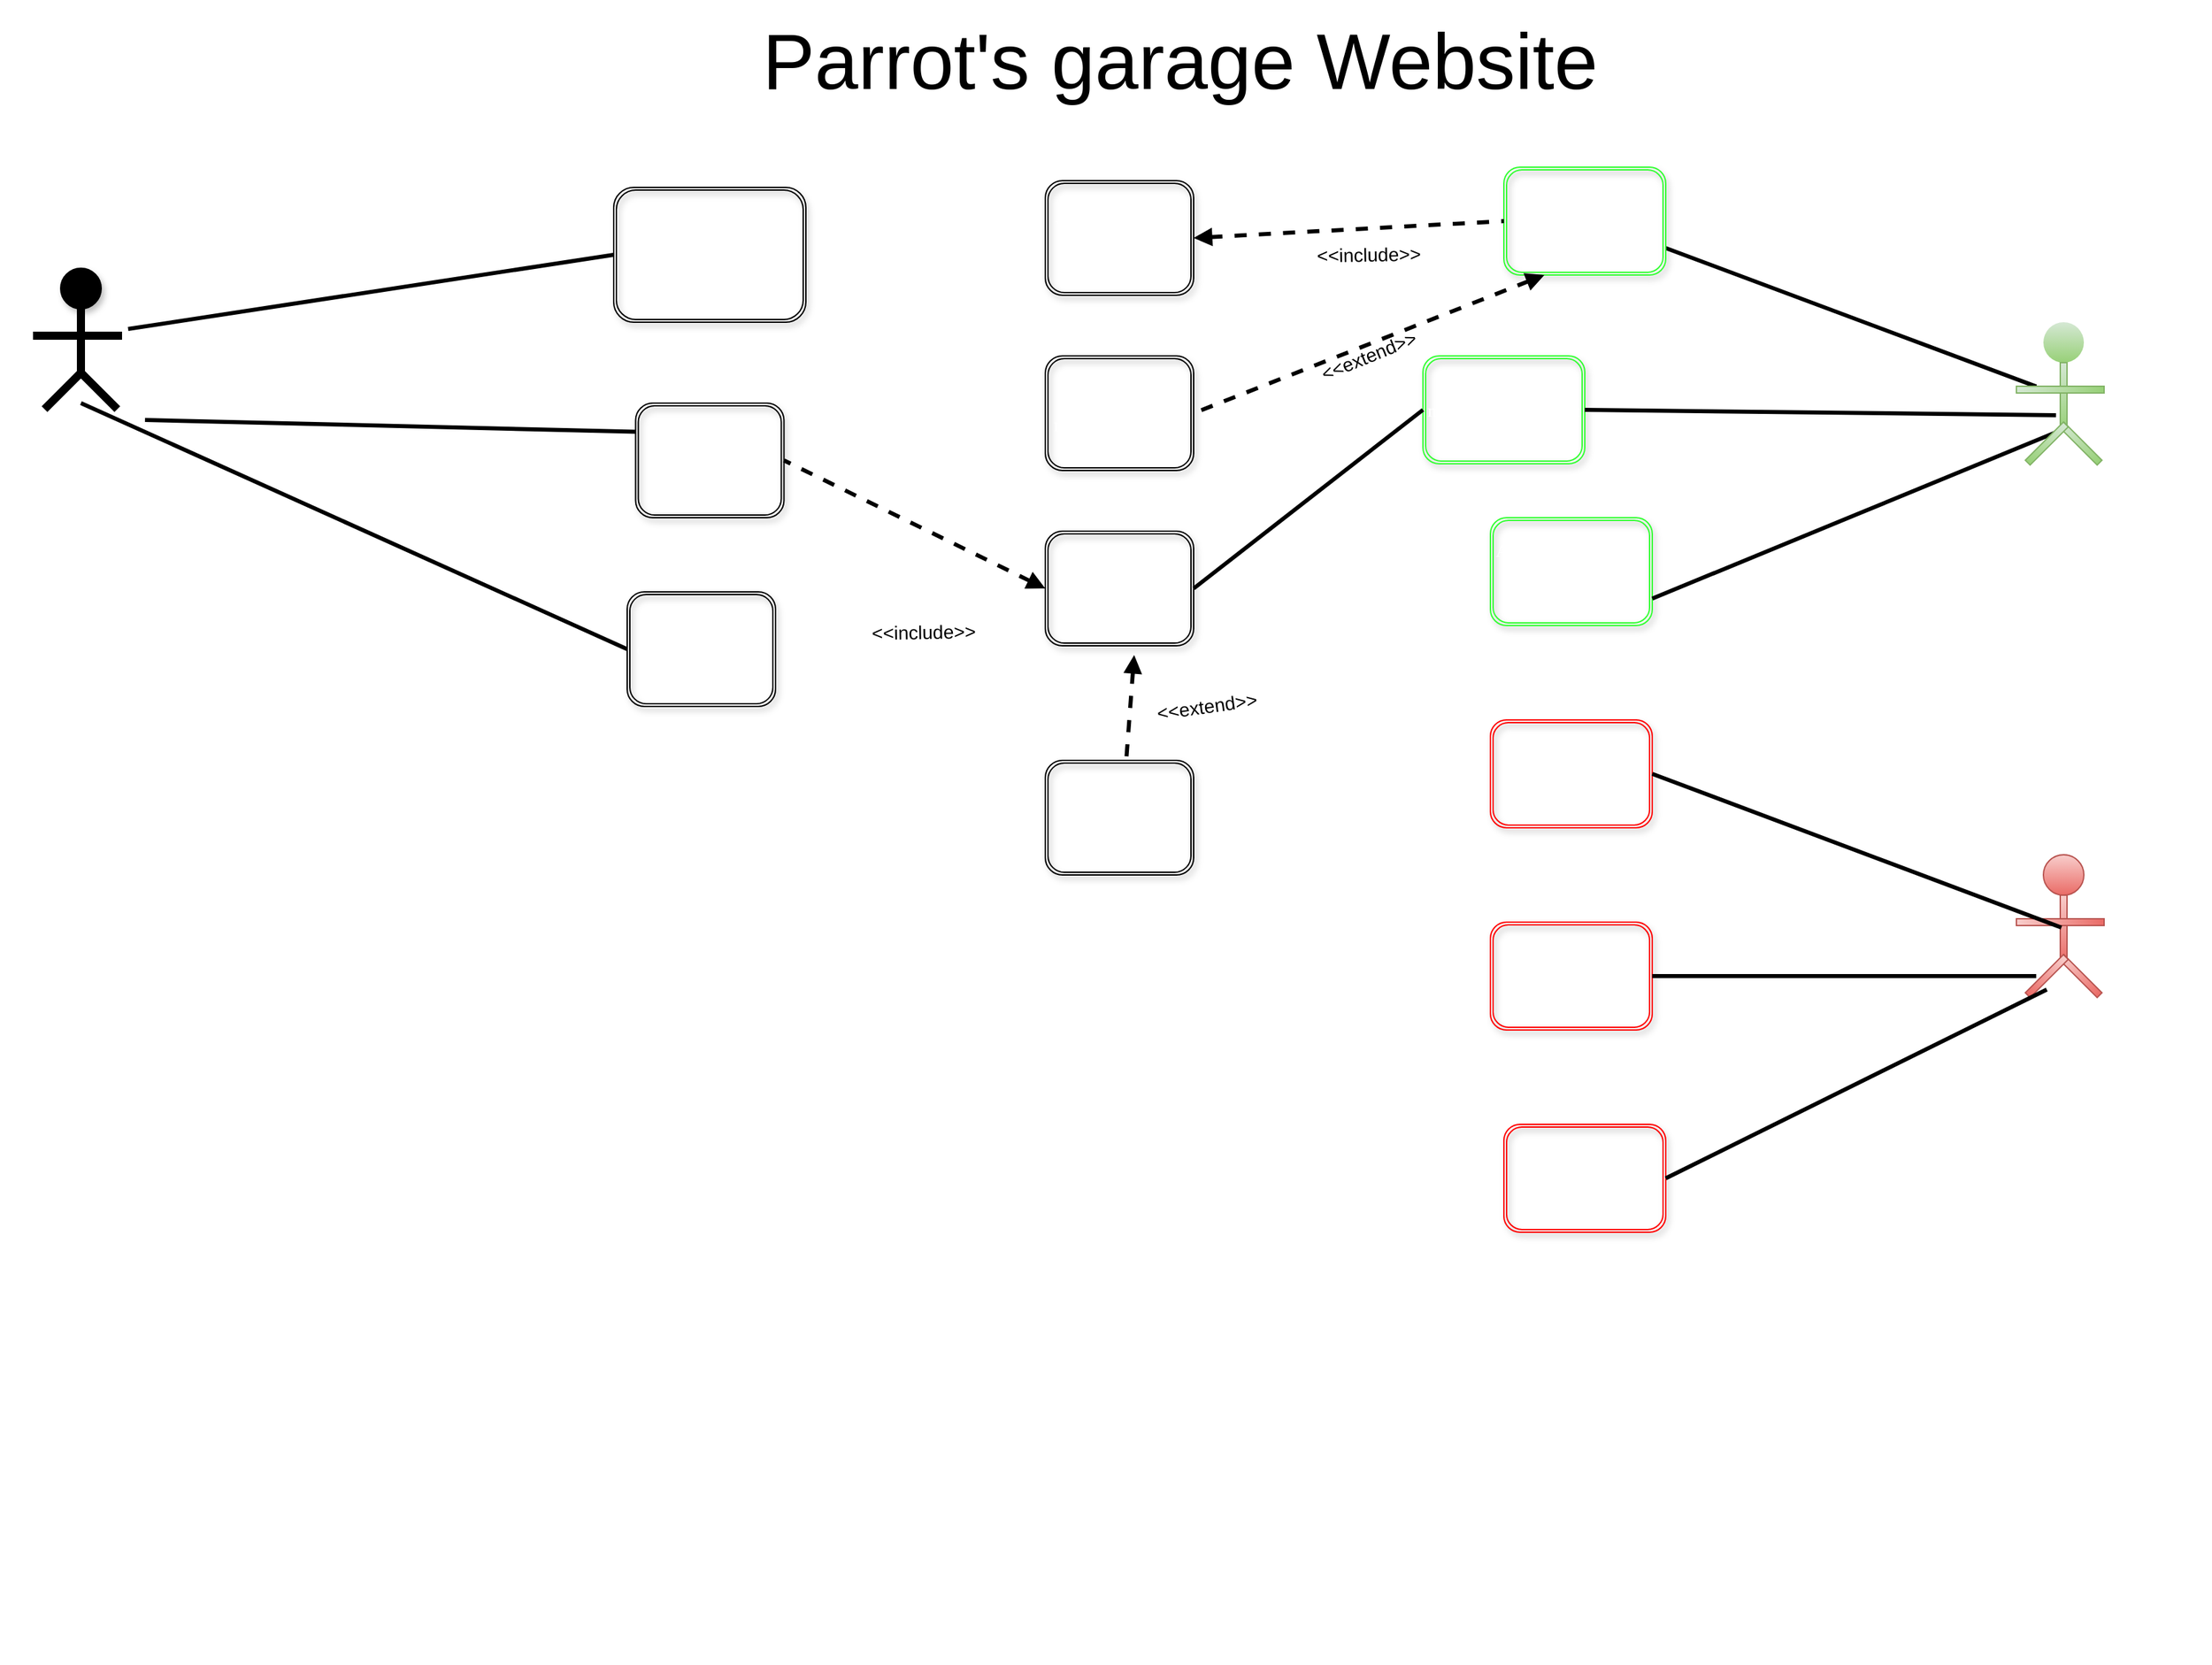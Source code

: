 <mxfile>
    <diagram id="bHrdT3aiFnJUlpKGTt4t" name="Page-1">
        <mxGraphModel dx="2822" dy="2042" grid="1" gridSize="10" guides="1" tooltips="1" connect="1" arrows="1" fold="1" page="1" pageScale="1" pageWidth="850" pageHeight="1100" math="0" shadow="0">
            <root>
                <mxCell id="0"/>
                <mxCell id="1" parent="0"/>
                <mxCell id="135" value="&lt;font style=&quot;font-size: 58px;&quot;&gt;Parrot's garage Website&lt;/font&gt;" style="rounded=1;whiteSpace=wrap;html=1;fillColor=none;strokeWidth=8;strokeColor=#FFFFFF;perimeterSpacing=0;verticalAlign=top;fontSize=35;" parent="1" vertex="1">
                    <mxGeometry x="-280" y="-130" width="1100" height="1090" as="geometry"/>
                </mxCell>
                <mxCell id="12" value="" style="group" parent="1" vertex="1" connectable="0">
                    <mxGeometry x="-580" y="55" width="95" height="150" as="geometry"/>
                </mxCell>
                <mxCell id="111" value="" style="group" parent="12" vertex="1" connectable="0">
                    <mxGeometry x="-25" y="10" width="120" height="140" as="geometry"/>
                </mxCell>
                <mxCell id="6" value="" style="ellipse;fillColor=strokeColor;fontFamily=Verdana;fontSize=13;fontColor=#1A1A1A;shadow=1;" parent="111" vertex="1">
                    <mxGeometry x="45" width="30" height="30" as="geometry"/>
                </mxCell>
                <mxCell id="7" value="" style="html=1;points=[];perimeter=orthogonalPerimeter;fillColor=strokeColor;fontFamily=Verdana;fontSize=13;fontColor=#1A1A1A;" parent="111" vertex="1">
                    <mxGeometry x="57.5" y="30" width="5" height="50" as="geometry"/>
                </mxCell>
                <mxCell id="8" value="" style="html=1;points=[];perimeter=orthogonalPerimeter;fillColor=strokeColor;fontFamily=Verdana;fontSize=13;fontColor=#1A1A1A;rotation=-90;" parent="111" vertex="1">
                    <mxGeometry x="55" y="17.5" width="5" height="65" as="geometry"/>
                </mxCell>
                <mxCell id="10" value="" style="html=1;points=[];perimeter=orthogonalPerimeter;fillColor=strokeColor;fontFamily=Verdana;fontSize=13;fontColor=#1A1A1A;rotation=-45;" parent="111" vertex="1">
                    <mxGeometry x="70" y="70" width="5" height="40" as="geometry"/>
                </mxCell>
                <mxCell id="13" value="" style="html=1;points=[];perimeter=orthogonalPerimeter;fillColor=strokeColor;fontFamily=Verdana;fontSize=13;fontColor=#1A1A1A;rotation=45;" parent="111" vertex="1">
                    <mxGeometry x="45.0" y="70.0" width="5" height="40" as="geometry"/>
                </mxCell>
                <mxCell id="26" value="&lt;font color=&quot;#ffffff&quot;&gt;Visiteur&lt;/font&gt;" style="shape=note2;boundedLbl=1;whiteSpace=wrap;html=1;size=25;verticalAlign=middle;align=center;fontFamily=Verdana;fontSize=13;fontColor=#1A1A1A;fillColor=none;gradientColor=none;shadow=0;strokeColor=none;" parent="111" vertex="1">
                    <mxGeometry y="100" width="120" height="40" as="geometry"/>
                </mxCell>
                <mxCell id="14" value="" style="group;fillColor=none;gradientColor=#b3b3b3;strokeColor=none;" parent="1" vertex="1" connectable="0">
                    <mxGeometry x="890" y="490" width="143.75" height="610" as="geometry"/>
                </mxCell>
                <mxCell id="27" value="&lt;font color=&quot;#ffffff&quot;&gt;Administrateur&lt;/font&gt;" style="shape=note2;boundedLbl=1;whiteSpace=wrap;html=1;size=25;verticalAlign=middle;align=center;fontFamily=Verdana;fontSize=13;fontColor=#1A1A1A;fillColor=none;gradientColor=none;shadow=0;strokeColor=none;" parent="14" vertex="1">
                    <mxGeometry x="-25" y="110" width="120" height="40" as="geometry"/>
                </mxCell>
                <mxCell id="139" value="" style="group" parent="14" vertex="1" connectable="0">
                    <mxGeometry y="10" width="65" height="105.91" as="geometry"/>
                </mxCell>
                <mxCell id="15" value="" style="ellipse;fillColor=#f8cecc;fontFamily=Verdana;fontSize=13;gradientColor=#ea6b66;strokeColor=#b85450;" parent="139" vertex="1">
                    <mxGeometry x="20" width="30" height="30" as="geometry"/>
                </mxCell>
                <mxCell id="16" value="" style="html=1;points=[];perimeter=orthogonalPerimeter;fillColor=#f8cecc;fontFamily=Verdana;fontSize=13;gradientColor=#ea6b66;strokeColor=#b85450;" parent="139" vertex="1">
                    <mxGeometry x="32.5" y="30" width="5" height="50" as="geometry"/>
                </mxCell>
                <mxCell id="17" value="" style="html=1;points=[];perimeter=orthogonalPerimeter;fillColor=#f8cecc;fontFamily=Verdana;fontSize=13;rotation=-90;gradientColor=#ea6b66;strokeColor=#b85450;" parent="139" vertex="1">
                    <mxGeometry x="30" y="17.5" width="5" height="65" as="geometry"/>
                </mxCell>
                <mxCell id="18" value="" style="html=1;points=[];perimeter=orthogonalPerimeter;fillColor=#f8cecc;fontFamily=Verdana;fontSize=13;rotation=-45;gradientColor=#ea6b66;strokeColor=#b85450;" parent="139" vertex="1">
                    <mxGeometry x="45" y="70" width="5" height="40" as="geometry"/>
                </mxCell>
                <mxCell id="19" value="" style="html=1;points=[];perimeter=orthogonalPerimeter;fillColor=#f8cecc;fontFamily=Verdana;fontSize=13;rotation=45;gradientColor=#ea6b66;strokeColor=#b85450;" parent="139" vertex="1">
                    <mxGeometry x="20.0" y="70.0" width="5" height="40" as="geometry"/>
                </mxCell>
                <mxCell id="30" value="creer un compte employé" style="shape=ext;double=1;rounded=1;whiteSpace=wrap;html=1;shadow=1;strokeColor=#FF0000;fontFamily=Verdana;fontSize=13;fontColor=#FFFFFF;fillColor=none;gradientColor=default;" parent="1" vertex="1">
                    <mxGeometry x="500" y="400" width="120" height="80" as="geometry"/>
                </mxCell>
                <mxCell id="31" value="" style="endArrow=none;html=1;strokeWidth=3;fontFamily=Verdana;fontSize=13;fontColor=#FFFFFF;startArrow=none;startFill=0;entryX=-0.3;entryY=0.513;entryDx=0;entryDy=0;exitX=1;exitY=0.5;exitDx=0;exitDy=0;entryPerimeter=0;" parent="1" source="30" target="17" edge="1">
                    <mxGeometry width="50" height="50" relative="1" as="geometry">
                        <mxPoint x="695" y="300" as="sourcePoint"/>
                        <mxPoint x="515" y="250" as="targetPoint"/>
                        <Array as="points"/>
                    </mxGeometry>
                </mxCell>
                <mxCell id="35" value="consulter la liste de véhicule" style="shape=ext;double=1;rounded=1;whiteSpace=wrap;html=1;shadow=1;strokeColor=default;fontFamily=Verdana;fontSize=13;fontColor=#FFFFFF;fillColor=none;gradientColor=default;" parent="1" vertex="1">
                    <mxGeometry x="-150" y="5" width="142.5" height="100" as="geometry"/>
                </mxCell>
                <mxCell id="89" value="" style="endArrow=none;html=1;strokeWidth=3;fontFamily=Verdana;fontSize=13;fontColor=#FFFFFF;startArrow=none;startFill=0;entryX=0;entryY=0;entryDx=107.5;entryDy=12.5;exitX=0;exitY=0.25;exitDx=0;exitDy=0;entryPerimeter=0;" parent="1" source="87" target="26" edge="1">
                    <mxGeometry width="50" height="50" relative="1" as="geometry">
                        <mxPoint x="80" y="310" as="sourcePoint"/>
                        <mxPoint x="-320" y="150" as="targetPoint"/>
                        <Array as="points"/>
                    </mxGeometry>
                </mxCell>
                <mxCell id="100" value="modéré les avis client" style="shape=ext;double=1;rounded=1;whiteSpace=wrap;html=1;shadow=1;strokeColor=#33FF33;fontFamily=Verdana;fontSize=13;fontColor=#FFFFFF;fillColor=none;gradientColor=default;" parent="1" vertex="1">
                    <mxGeometry x="450" y="130" width="120" height="80" as="geometry"/>
                </mxCell>
                <mxCell id="102" value="" style="endArrow=none;html=1;strokeWidth=3;fontFamily=Verdana;fontSize=13;fontColor=#FFFFFF;startArrow=none;startFill=0;entryX=0.967;entryY=0.226;entryDx=0;entryDy=0;entryPerimeter=0;exitX=1;exitY=0.75;exitDx=0;exitDy=0;" parent="1" source="114" target="23" edge="1">
                    <mxGeometry width="50" height="50" relative="1" as="geometry">
                        <mxPoint x="790" y="120" as="sourcePoint"/>
                        <mxPoint x="697.04" y="267.6" as="targetPoint"/>
                        <Array as="points"/>
                    </mxGeometry>
                </mxCell>
                <mxCell id="107" value="Ajouter ou supprimer des véhicules à la liste" style="shape=ext;double=1;rounded=1;whiteSpace=wrap;html=1;shadow=1;strokeColor=#33FF33;fontFamily=Verdana;fontSize=13;fontColor=#FFFFFF;fillColor=none;gradientColor=default;" parent="1" vertex="1">
                    <mxGeometry x="500" y="250" width="120" height="80" as="geometry"/>
                </mxCell>
                <mxCell id="110" value="" style="endArrow=none;html=1;strokeWidth=3;fontFamily=Verdana;fontSize=13;fontColor=#FFFFFF;startArrow=none;startFill=0;entryX=-0.633;entryY=0.78;entryDx=0;entryDy=0;entryPerimeter=0;exitX=1;exitY=0.5;exitDx=0;exitDy=0;" parent="1" source="100" target="22" edge="1">
                    <mxGeometry width="50" height="50" relative="1" as="geometry">
                        <mxPoint x="400" y="320" as="sourcePoint"/>
                        <mxPoint x="470" y="170" as="targetPoint"/>
                        <Array as="points"/>
                    </mxGeometry>
                </mxCell>
                <mxCell id="113" value="" style="endArrow=none;html=1;strokeWidth=3;fontFamily=Verdana;fontSize=13;fontColor=#FFFFFF;startArrow=none;startFill=0;entryX=0;entryY=0.5;entryDx=0;entryDy=0;exitX=1;exitY=0.5;exitDx=0;exitDy=0;" parent="1" source="156" target="100" edge="1">
                    <mxGeometry width="50" height="50" relative="1" as="geometry">
                        <mxPoint x="270" y="260" as="sourcePoint"/>
                        <mxPoint x="392.5" y="250.0" as="targetPoint"/>
                        <Array as="points"/>
                    </mxGeometry>
                </mxCell>
                <mxCell id="114" value="se connecter" style="shape=ext;double=1;rounded=1;whiteSpace=wrap;html=1;shadow=1;strokeColor=#33FF33;fontFamily=Verdana;fontSize=13;fontColor=#ffffff;fillColor=none;" parent="1" vertex="1">
                    <mxGeometry x="510" y="-10" width="120" height="80" as="geometry"/>
                </mxCell>
                <mxCell id="121" value="" style="endArrow=none;html=1;strokeWidth=3;fontFamily=Verdana;fontSize=13;fontColor=#FFFFFF;startArrow=none;startFill=0;entryX=0.712;entryY=0.114;entryDx=0;entryDy=0;exitX=1;exitY=0.75;exitDx=0;exitDy=0;entryPerimeter=0;" parent="1" source="107" target="24" edge="1">
                    <mxGeometry width="50" height="50" relative="1" as="geometry">
                        <mxPoint x="590" y="620" as="sourcePoint"/>
                        <mxPoint x="620" y="750" as="targetPoint"/>
                        <Array as="points"/>
                    </mxGeometry>
                </mxCell>
                <mxCell id="125" value="Modifie les horaires sur chaques footers" style="shape=ext;double=1;rounded=1;whiteSpace=wrap;html=1;shadow=1;strokeColor=#FF0000;fontFamily=Verdana;fontSize=13;fontColor=#FFFFFF;fillColor=none;gradientColor=default;" parent="1" vertex="1">
                    <mxGeometry x="510" y="700" width="120" height="80" as="geometry"/>
                </mxCell>
                <mxCell id="126" value="modifie les services sur le site" style="shape=ext;double=1;rounded=1;whiteSpace=wrap;html=1;shadow=1;strokeColor=#FF0000;fontFamily=Verdana;fontSize=13;fontColor=#FFFFFF;fillColor=none;gradientColor=default;" parent="1" vertex="1">
                    <mxGeometry x="500" y="550" width="120" height="80" as="geometry"/>
                </mxCell>
                <mxCell id="127" value="" style="endArrow=none;html=1;strokeWidth=3;fontFamily=Verdana;fontSize=13;fontColor=#FFFFFF;startArrow=none;startFill=0;exitX=0;exitY=0.5;exitDx=0;exitDy=0;" parent="1" source="35" edge="1">
                    <mxGeometry width="50" height="50" relative="1" as="geometry">
                        <mxPoint x="155" y="350" as="sourcePoint"/>
                        <mxPoint x="-510" y="110" as="targetPoint"/>
                        <Array as="points"/>
                    </mxGeometry>
                </mxCell>
                <mxCell id="87" value="lire / mettre un avis client" style="shape=ext;double=1;rounded=1;whiteSpace=wrap;html=1;shadow=1;strokeColor=default;fontFamily=Verdana;fontSize=14;fontColor=#ffffff;fillColor=none;fontStyle=0" parent="1" vertex="1">
                    <mxGeometry x="-133.75" y="165" width="110" height="85" as="geometry"/>
                </mxCell>
                <mxCell id="143" value="contacter l'atelier" style="shape=ext;double=1;rounded=1;whiteSpace=wrap;html=1;shadow=1;strokeColor=default;fontFamily=Verdana;fontSize=14;fontColor=#ffffff;fillColor=none;fontStyle=0" parent="1" vertex="1">
                    <mxGeometry x="-140" y="305" width="110" height="85" as="geometry"/>
                </mxCell>
                <mxCell id="144" value="" style="endArrow=none;html=1;strokeWidth=3;fontFamily=Verdana;fontSize=13;fontColor=#FFFFFF;startArrow=none;startFill=0;entryX=0.5;entryY=0;entryDx=0;entryDy=0;exitX=0;exitY=0.5;exitDx=0;exitDy=0;entryPerimeter=0;" parent="1" source="143" target="26" edge="1">
                    <mxGeometry width="50" height="50" relative="1" as="geometry">
                        <mxPoint x="-150" y="473.75" as="sourcePoint"/>
                        <mxPoint x="-497.5" y="350" as="targetPoint"/>
                        <Array as="points"/>
                    </mxGeometry>
                </mxCell>
                <mxCell id="20" value="" style="group;fillColor=none;gradientColor=#b3b3b3;strokeColor=none;" parent="1" vertex="1" connectable="0">
                    <mxGeometry x="890" y="95" width="130" height="315" as="geometry"/>
                </mxCell>
                <mxCell id="28" value="&lt;font color=&quot;#ffffff&quot;&gt;Employé&lt;/font&gt;" style="shape=note2;boundedLbl=1;whiteSpace=wrap;html=1;size=25;verticalAlign=middle;align=center;fontFamily=Verdana;fontSize=13;fontColor=#1A1A1A;fillColor=none;gradientColor=none;shadow=0;strokeColor=none;" parent="20" vertex="1">
                    <mxGeometry x="-25" y="110" width="120" height="40" as="geometry"/>
                </mxCell>
                <mxCell id="140" value="" style="group" parent="20" vertex="1" connectable="0">
                    <mxGeometry y="10" width="65" height="105.91" as="geometry"/>
                </mxCell>
                <mxCell id="21" value="" style="ellipse;fillColor=#d5e8d4;fontFamily=Verdana;fontSize=13;gradientColor=#97d077;strokeColor=none;" parent="140" vertex="1">
                    <mxGeometry x="20" width="30" height="30" as="geometry"/>
                </mxCell>
                <mxCell id="22" value="" style="html=1;points=[];perimeter=orthogonalPerimeter;fillColor=#d5e8d4;fontFamily=Verdana;fontSize=13;gradientColor=#97d077;strokeColor=#82b366;" parent="140" vertex="1">
                    <mxGeometry x="32.5" y="30" width="5" height="50" as="geometry"/>
                </mxCell>
                <mxCell id="23" value="" style="html=1;points=[];perimeter=orthogonalPerimeter;fillColor=#d5e8d4;fontFamily=Verdana;fontSize=13;rotation=-90;gradientColor=#97d077;strokeColor=#82b366;" parent="140" vertex="1">
                    <mxGeometry x="30" y="17.5" width="5" height="65" as="geometry"/>
                </mxCell>
                <mxCell id="24" value="" style="html=1;points=[];perimeter=orthogonalPerimeter;fillColor=#d5e8d4;fontFamily=Verdana;fontSize=13;rotation=-45;gradientColor=#97d077;strokeColor=#82b366;" parent="140" vertex="1">
                    <mxGeometry x="45" y="70" width="5" height="40" as="geometry"/>
                </mxCell>
                <mxCell id="25" value="" style="html=1;points=[];perimeter=orthogonalPerimeter;fillColor=#d5e8d4;fontFamily=Verdana;fontSize=13;rotation=45;gradientColor=#97d077;strokeColor=#82b366;" parent="140" vertex="1">
                    <mxGeometry x="20.0" y="70.0" width="5" height="40" as="geometry"/>
                </mxCell>
                <mxCell id="149" value="" style="endArrow=none;html=1;strokeWidth=3;fontFamily=Verdana;fontSize=13;fontColor=#FFFFFF;startArrow=none;startFill=0;entryX=-0.608;entryY=0.638;entryDx=0;entryDy=0;exitX=1;exitY=0.5;exitDx=0;exitDy=0;entryPerimeter=0;" parent="1" source="126" target="19" edge="1">
                    <mxGeometry width="50" height="50" relative="1" as="geometry">
                        <mxPoint x="790" y="610" as="sourcePoint"/>
                        <mxPoint x="1093.345" y="724" as="targetPoint"/>
                        <Array as="points"/>
                    </mxGeometry>
                </mxCell>
                <mxCell id="152" value="Vérifie le mot de passe&amp;nbsp;" style="shape=ext;double=1;rounded=1;whiteSpace=wrap;html=1;shadow=1;strokeColor=default;fontFamily=Verdana;fontSize=14;fontColor=#ffffff;fillColor=none;fontStyle=0" parent="1" vertex="1">
                    <mxGeometry x="170" width="110" height="85" as="geometry"/>
                </mxCell>
                <mxCell id="155" value="Montre un message d'erreur&amp;nbsp;" style="shape=ext;double=1;rounded=1;whiteSpace=wrap;html=1;shadow=1;strokeColor=default;fontFamily=Verdana;fontSize=14;fontColor=#ffffff;fillColor=none;fontStyle=0" parent="1" vertex="1">
                    <mxGeometry x="170" y="130" width="110" height="85" as="geometry"/>
                </mxCell>
                <mxCell id="156" value="Avis clients" style="shape=ext;double=1;rounded=1;whiteSpace=wrap;html=1;shadow=1;strokeColor=default;fontFamily=Verdana;fontSize=14;fontColor=#ffffff;fillColor=none;fontStyle=0" parent="1" vertex="1">
                    <mxGeometry x="170" y="260" width="110" height="85" as="geometry"/>
                </mxCell>
                <mxCell id="157" value="supprimer avis clients" style="shape=ext;double=1;rounded=1;whiteSpace=wrap;html=1;shadow=1;strokeColor=default;fontFamily=Verdana;fontSize=14;fontColor=#ffffff;fillColor=none;fontStyle=0" parent="1" vertex="1">
                    <mxGeometry x="170" y="430" width="110" height="85" as="geometry"/>
                </mxCell>
                <mxCell id="160" value="" style="endArrow=none;html=1;strokeWidth=3;fontFamily=Verdana;fontSize=13;fontColor=#FFFFFF;startArrow=block;startFill=1;dashed=1;entryX=0;entryY=0.5;entryDx=0;entryDy=0;exitX=1;exitY=0.5;exitDx=0;exitDy=0;" parent="1" source="152" target="114" edge="1">
                    <mxGeometry width="50" height="50" relative="1" as="geometry">
                        <mxPoint x="280.0" y="42.5" as="sourcePoint"/>
                        <mxPoint x="510.0" y="30" as="targetPoint"/>
                        <Array as="points"/>
                    </mxGeometry>
                </mxCell>
                <mxCell id="159" value="&amp;lt;&amp;lt;include&amp;gt;&amp;gt;" style="rounded=1;whiteSpace=wrap;html=1;strokeColor=none;strokeWidth=8;fontSize=14;fillColor=none;arcSize=2;rotation=359;" parent="1" vertex="1">
                    <mxGeometry x="350" y="25" width="120" height="60" as="geometry"/>
                </mxCell>
                <mxCell id="170" value="" style="endArrow=none;html=1;strokeWidth=3;fontFamily=Verdana;fontSize=13;fontColor=#FFFFFF;startArrow=block;startFill=1;dashed=1;exitX=0.25;exitY=1;exitDx=0;exitDy=0;entryX=1;entryY=0.5;entryDx=0;entryDy=0;" parent="1" source="114" target="155" edge="1">
                    <mxGeometry width="50" height="50" relative="1" as="geometry">
                        <mxPoint x="280" y="172.5" as="sourcePoint"/>
                        <mxPoint x="300" y="130" as="targetPoint"/>
                        <Array as="points"/>
                    </mxGeometry>
                </mxCell>
                <mxCell id="169" value="&amp;lt;&amp;lt;extend&amp;gt;&amp;gt;" style="rounded=1;whiteSpace=wrap;html=1;strokeColor=none;strokeWidth=8;fontSize=14;fillColor=none;arcSize=2;rotation=338;" parent="1" vertex="1">
                    <mxGeometry x="350.004" y="100.003" width="120" height="60" as="geometry"/>
                </mxCell>
                <mxCell id="172" value="" style="endArrow=none;html=1;strokeWidth=3;fontFamily=Verdana;fontSize=13;fontColor=#FFFFFF;startArrow=block;startFill=1;dashed=1;exitX=0.599;exitY=1.081;exitDx=0;exitDy=0;exitPerimeter=0;" parent="1" source="156" edge="1">
                    <mxGeometry width="50" height="50" relative="1" as="geometry">
                        <mxPoint x="300" y="400" as="sourcePoint"/>
                        <mxPoint x="230" y="430" as="targetPoint"/>
                        <Array as="points"/>
                    </mxGeometry>
                </mxCell>
                <mxCell id="173" value="&amp;lt;&amp;lt;extend&amp;gt;&amp;gt;" style="rounded=1;whiteSpace=wrap;html=1;strokeColor=none;strokeWidth=8;fontSize=14;fillColor=none;arcSize=2;rotation=352;" parent="1" vertex="1">
                    <mxGeometry x="230.009" y="360.002" width="120" height="60" as="geometry"/>
                </mxCell>
                <mxCell id="174" value="" style="endArrow=none;html=1;strokeWidth=3;fontFamily=Verdana;fontSize=13;fontColor=#FFFFFF;startArrow=none;startFill=0;exitX=1;exitY=0.5;exitDx=0;exitDy=0;entryX=0;entryY=0;entryDx=47.5;entryDy=0;entryPerimeter=0;" parent="1" source="125" target="27" edge="1">
                    <mxGeometry width="50" height="50" relative="1" as="geometry">
                        <mxPoint x="630" y="740" as="sourcePoint"/>
                        <mxPoint x="910" y="600" as="targetPoint"/>
                        <Array as="points"/>
                    </mxGeometry>
                </mxCell>
                <mxCell id="176" value="" style="endArrow=none;html=1;strokeWidth=3;fontFamily=Verdana;fontSize=13;fontColor=#FFFFFF;startArrow=block;startFill=1;dashed=1;exitX=0;exitY=0.5;exitDx=0;exitDy=0;entryX=1;entryY=0.5;entryDx=0;entryDy=0;" parent="1" source="156" target="87" edge="1">
                    <mxGeometry width="50" height="50" relative="1" as="geometry">
                        <mxPoint x="40" y="370" as="sourcePoint"/>
                        <mxPoint x="-220" y="472.5" as="targetPoint"/>
                        <Array as="points"/>
                    </mxGeometry>
                </mxCell>
                <mxCell id="177" value="&amp;lt;&amp;lt;include&amp;gt;&amp;gt;" style="rounded=1;whiteSpace=wrap;html=1;strokeColor=none;strokeWidth=8;fontSize=14;fillColor=none;arcSize=2;rotation=359;" parent="1" vertex="1">
                    <mxGeometry x="20.004" y="305.003" width="120" height="60" as="geometry"/>
                </mxCell>
            </root>
        </mxGraphModel>
    </diagram>
</mxfile>